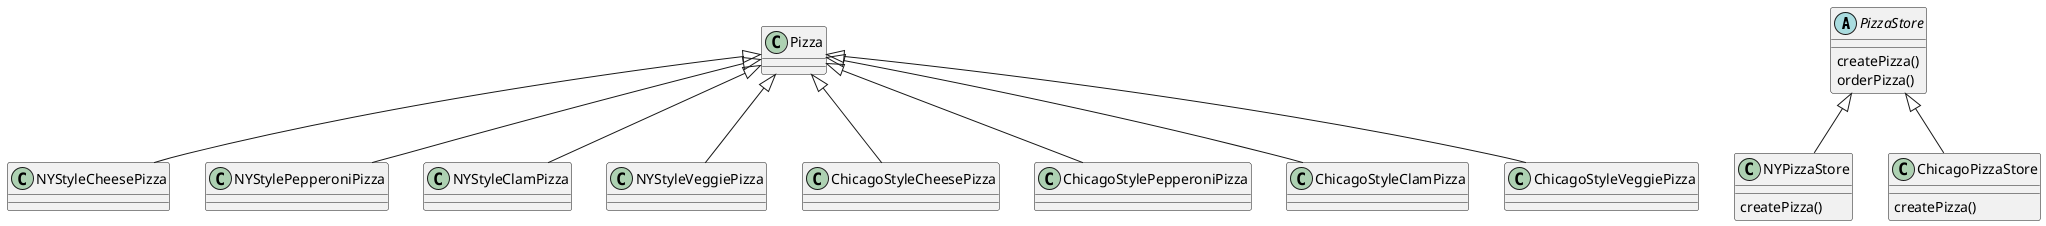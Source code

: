@startuml

'由子类实现工厂方法
abstract class PizzaStore {
' 工厂方法
createPizza()
orderPizza()
}

class NYPizzaStore {
createPizza()
}
NYPizzaStore --up|> PizzaStore
class ChicagoPizzaStore {
createPizza()
}
ChicagoPizzaStore --up|> PizzaStore

class Pizza {
}

NYStyleCheesePizza --up|> Pizza
NYStylePepperoniPizza --up|> Pizza
NYStyleClamPizza --up|> Pizza
NYStyleVeggiePizza --up|> Pizza

ChicagoStyleCheesePizza --up|> Pizza
ChicagoStylePepperoniPizza --up|> Pizza
ChicagoStyleClamPizza --up|> Pizza
ChicagoStyleVeggiePizza --up|> Pizza
@enduml